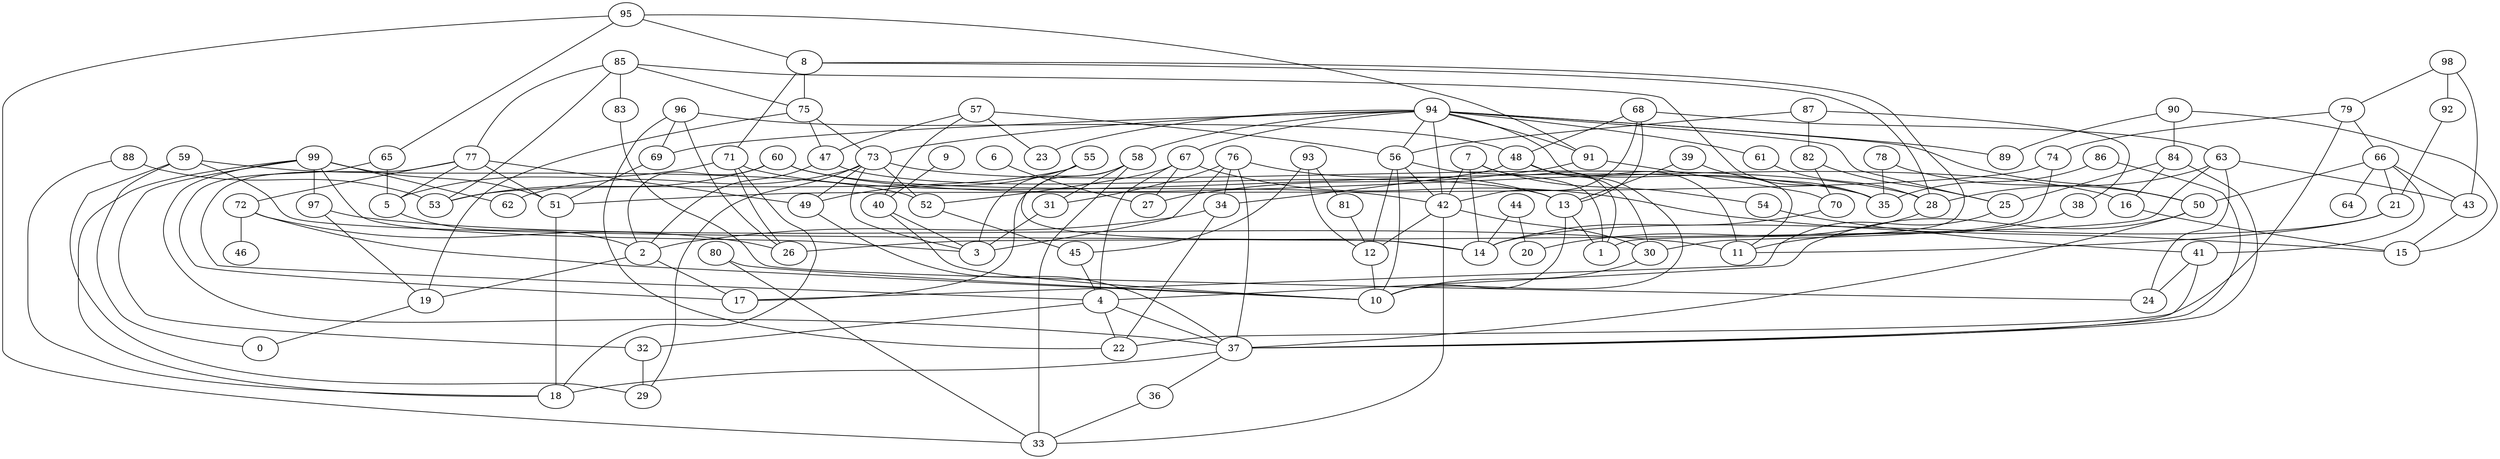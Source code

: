 digraph GG_graph {

subgraph G_graph {
edge [color = black]
"6" -> "27" [dir = none]
"93" -> "81" [dir = none]
"7" -> "42" [dir = none]
"82" -> "70" [dir = none]
"80" -> "10" [dir = none]
"60" -> "53" [dir = none]
"88" -> "53" [dir = none]
"87" -> "56" [dir = none]
"54" -> "41" [dir = none]
"68" -> "48" [dir = none]
"97" -> "19" [dir = none]
"97" -> "11" [dir = none]
"83" -> "24" [dir = none]
"5" -> "2" [dir = none]
"98" -> "92" [dir = none]
"98" -> "79" [dir = none]
"39" -> "35" [dir = none]
"90" -> "89" [dir = none]
"90" -> "15" [dir = none]
"38" -> "11" [dir = none]
"61" -> "28" [dir = none]
"48" -> "30" [dir = none]
"48" -> "10" [dir = none]
"48" -> "34" [dir = none]
"12" -> "10" [dir = none]
"44" -> "20" [dir = none]
"40" -> "10" [dir = none]
"99" -> "51" [dir = none]
"99" -> "32" [dir = none]
"99" -> "3" [dir = none]
"79" -> "74" [dir = none]
"56" -> "42" [dir = none]
"56" -> "1" [dir = none]
"76" -> "31" [dir = none]
"76" -> "34" [dir = none]
"76" -> "37" [dir = none]
"91" -> "70" [dir = none]
"34" -> "22" [dir = none]
"34" -> "2" [dir = none]
"4" -> "37" [dir = none]
"13" -> "1" [dir = none]
"74" -> "30" [dir = none]
"66" -> "64" [dir = none]
"66" -> "50" [dir = none]
"75" -> "73" [dir = none]
"73" -> "62" [dir = none]
"73" -> "29" [dir = none]
"73" -> "52" [dir = none]
"73" -> "49" [dir = none]
"49" -> "37" [dir = none]
"2" -> "17" [dir = none]
"94" -> "91" [dir = none]
"94" -> "11" [dir = none]
"94" -> "61" [dir = none]
"94" -> "69" [dir = none]
"94" -> "67" [dir = none]
"47" -> "2" [dir = none]
"96" -> "48" [dir = none]
"86" -> "35" [dir = none]
"86" -> "37" [dir = none]
"55" -> "53" [dir = none]
"55" -> "49" [dir = none]
"50" -> "37" [dir = none]
"67" -> "27" [dir = none]
"67" -> "15" [dir = none]
"67" -> "52" [dir = none]
"59" -> "14" [dir = none]
"59" -> "0" [dir = none]
"59" -> "29" [dir = none]
"71" -> "35" [dir = none]
"57" -> "23" [dir = none]
"57" -> "56" [dir = none]
"57" -> "40" [dir = none]
"31" -> "3" [dir = none]
"52" -> "45" [dir = none]
"8" -> "75" [dir = none]
"72" -> "46" [dir = none]
"72" -> "10" [dir = none]
"77" -> "49" [dir = none]
"28" -> "20" [dir = none]
"41" -> "24" [dir = none]
"21" -> "11" [dir = none]
"78" -> "50" [dir = none]
"37" -> "18" [dir = none]
"37" -> "36" [dir = none]
"9" -> "40" [dir = none]
"85" -> "53" [dir = none]
"58" -> "33" [dir = none]
"58" -> "31" [dir = none]
"84" -> "16" [dir = none]
"84" -> "25" [dir = none]
"84" -> "37" [dir = none]
"63" -> "43" [dir = none]
"63" -> "26" [dir = none]
"63" -> "24" [dir = none]
"63" -> "28" [dir = none]
"81" -> "12" [dir = none]
"95" -> "65" [dir = none]
"95" -> "91" [dir = none]
"77" -> "51" [dir = none]
"21" -> "14" [dir = none]
"94" -> "23" [dir = none]
"88" -> "18" [dir = none]
"71" -> "18" [dir = none]
"94" -> "50" [dir = none]
"85" -> "77" [dir = none]
"30" -> "10" [dir = none]
"94" -> "42" [dir = none]
"65" -> "5" [dir = none]
"39" -> "13" [dir = none]
"99" -> "37" [dir = none]
"71" -> "26" [dir = none]
"25" -> "17" [dir = none]
"66" -> "21" [dir = none]
"78" -> "35" [dir = none]
"16" -> "15" [dir = none]
"55" -> "14" [dir = none]
"8" -> "28" [dir = none]
"94" -> "73" [dir = none]
"87" -> "82" [dir = none]
"73" -> "3" [dir = none]
"43" -> "15" [dir = none]
"77" -> "5" [dir = none]
"40" -> "3" [dir = none]
"72" -> "26" [dir = none]
"4" -> "22" [dir = none]
"95" -> "8" [dir = none]
"87" -> "38" [dir = none]
"70" -> "14" [dir = none]
"57" -> "47" [dir = none]
"96" -> "26" [dir = none]
"60" -> "16" [dir = none]
"75" -> "19" [dir = none]
"13" -> "10" [dir = none]
"19" -> "0" [dir = none]
"66" -> "41" [dir = none]
"99" -> "62" [dir = none]
"51" -> "18" [dir = none]
"99" -> "97" [dir = none]
"92" -> "21" [dir = none]
"7" -> "54" [dir = none]
"99" -> "18" [dir = none]
"66" -> "43" [dir = none]
"42" -> "12" [dir = none]
"93" -> "45" [dir = none]
"8" -> "1" [dir = none]
"96" -> "69" [dir = none]
"36" -> "33" [dir = none]
"44" -> "14" [dir = none]
"75" -> "47" [dir = none]
"58" -> "3" [dir = none]
"91" -> "27" [dir = none]
"56" -> "10" [dir = none]
"48" -> "11" [dir = none]
"50" -> "4" [dir = none]
"69" -> "51" [dir = none]
"77" -> "72" [dir = none]
"60" -> "2" [dir = none]
"76" -> "13" [dir = none]
"95" -> "33" [dir = none]
"8" -> "71" [dir = none]
"82" -> "25" [dir = none]
"32" -> "29" [dir = none]
"79" -> "66" [dir = none]
"93" -> "12" [dir = none]
"7" -> "1" [dir = none]
"58" -> "17" [dir = none]
"42" -> "30" [dir = none]
"94" -> "89" [dir = none]
"90" -> "84" [dir = none]
"79" -> "22" [dir = none]
"67" -> "4" [dir = none]
"68" -> "63" [dir = none]
"60" -> "42" [dir = none]
"2" -> "19" [dir = none]
"77" -> "4" [dir = none]
"96" -> "22" [dir = none]
"68" -> "13" [dir = none]
"85" -> "75" [dir = none]
"94" -> "25" [dir = none]
"71" -> "5" [dir = none]
"94" -> "58" [dir = none]
"4" -> "32" [dir = none]
"98" -> "43" [dir = none]
"73" -> "28" [dir = none]
"47" -> "13" [dir = none]
"59" -> "52" [dir = none]
"7" -> "14" [dir = none]
"74" -> "51" [dir = none]
"76" -> "3" [dir = none]
"41" -> "37" [dir = none]
"85" -> "83" [dir = none]
"85" -> "35" [dir = none]
"56" -> "12" [dir = none]
"68" -> "42" [dir = none]
"80" -> "33" [dir = none]
"94" -> "56" [dir = none]
"45" -> "4" [dir = none]
"65" -> "17" [dir = none]
"42" -> "33" [dir = none]
}

}

